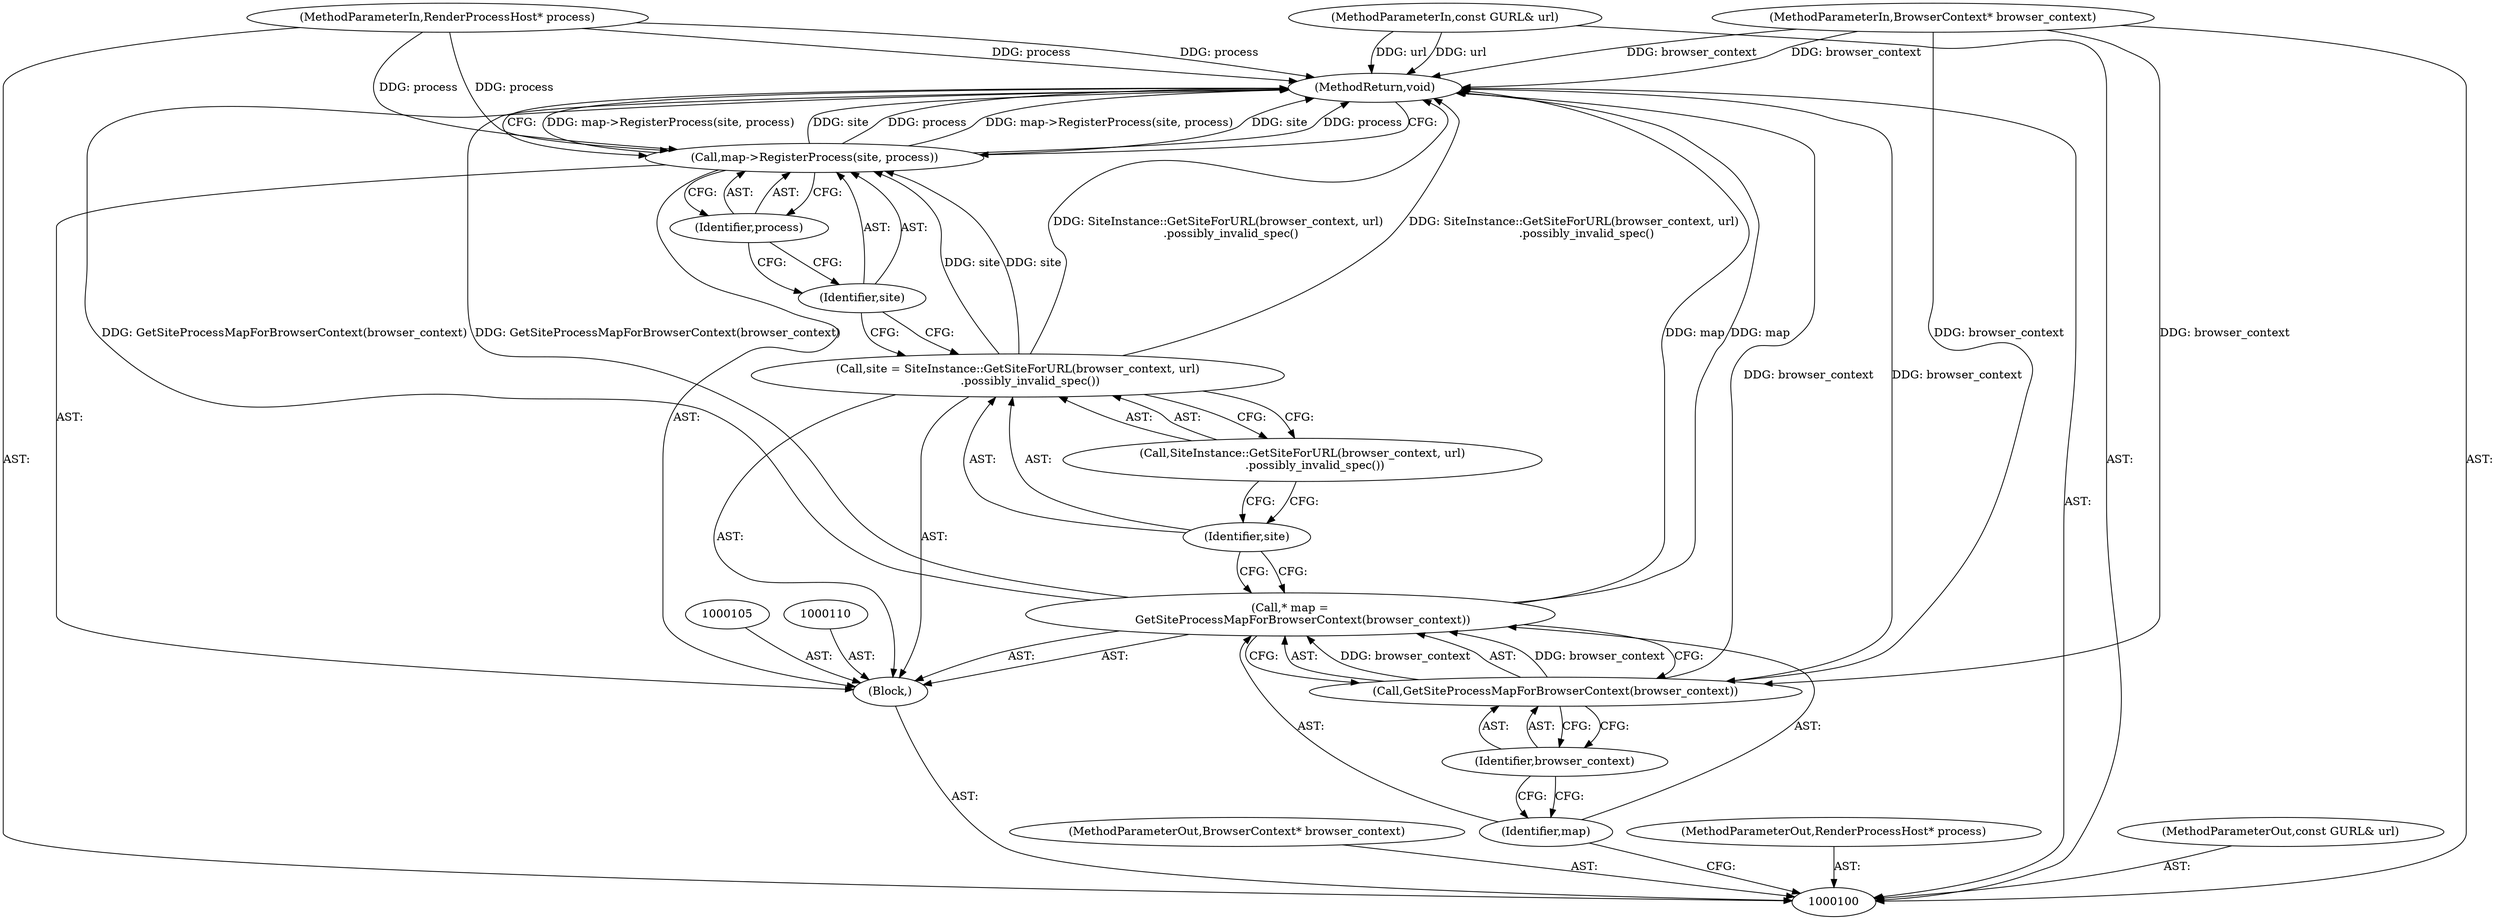 digraph "1_Chrome_c3efb8738ab59766c88855ad62c812af78490c04_0" {
"1000117" [label="(MethodReturn,void)"];
"1000114" [label="(Call,map->RegisterProcess(site, process))"];
"1000115" [label="(Identifier,site)"];
"1000116" [label="(Identifier,process)"];
"1000101" [label="(MethodParameterIn,BrowserContext* browser_context)"];
"1000142" [label="(MethodParameterOut,BrowserContext* browser_context)"];
"1000102" [label="(MethodParameterIn,RenderProcessHost* process)"];
"1000143" [label="(MethodParameterOut,RenderProcessHost* process)"];
"1000104" [label="(Block,)"];
"1000103" [label="(MethodParameterIn,const GURL& url)"];
"1000144" [label="(MethodParameterOut,const GURL& url)"];
"1000106" [label="(Call,* map =\n       GetSiteProcessMapForBrowserContext(browser_context))"];
"1000107" [label="(Identifier,map)"];
"1000109" [label="(Identifier,browser_context)"];
"1000108" [label="(Call,GetSiteProcessMapForBrowserContext(browser_context))"];
"1000111" [label="(Call,site = SiteInstance::GetSiteForURL(browser_context, url)\n       .possibly_invalid_spec())"];
"1000112" [label="(Identifier,site)"];
"1000113" [label="(Call,SiteInstance::GetSiteForURL(browser_context, url)\n       .possibly_invalid_spec())"];
"1000117" -> "1000100"  [label="AST: "];
"1000117" -> "1000114"  [label="CFG: "];
"1000106" -> "1000117"  [label="DDG: GetSiteProcessMapForBrowserContext(browser_context)"];
"1000106" -> "1000117"  [label="DDG: map"];
"1000114" -> "1000117"  [label="DDG: map->RegisterProcess(site, process)"];
"1000114" -> "1000117"  [label="DDG: site"];
"1000114" -> "1000117"  [label="DDG: process"];
"1000103" -> "1000117"  [label="DDG: url"];
"1000102" -> "1000117"  [label="DDG: process"];
"1000111" -> "1000117"  [label="DDG: SiteInstance::GetSiteForURL(browser_context, url)\n       .possibly_invalid_spec()"];
"1000101" -> "1000117"  [label="DDG: browser_context"];
"1000108" -> "1000117"  [label="DDG: browser_context"];
"1000114" -> "1000104"  [label="AST: "];
"1000114" -> "1000116"  [label="CFG: "];
"1000115" -> "1000114"  [label="AST: "];
"1000116" -> "1000114"  [label="AST: "];
"1000117" -> "1000114"  [label="CFG: "];
"1000114" -> "1000117"  [label="DDG: map->RegisterProcess(site, process)"];
"1000114" -> "1000117"  [label="DDG: site"];
"1000114" -> "1000117"  [label="DDG: process"];
"1000111" -> "1000114"  [label="DDG: site"];
"1000102" -> "1000114"  [label="DDG: process"];
"1000115" -> "1000114"  [label="AST: "];
"1000115" -> "1000111"  [label="CFG: "];
"1000116" -> "1000115"  [label="CFG: "];
"1000116" -> "1000114"  [label="AST: "];
"1000116" -> "1000115"  [label="CFG: "];
"1000114" -> "1000116"  [label="CFG: "];
"1000101" -> "1000100"  [label="AST: "];
"1000101" -> "1000117"  [label="DDG: browser_context"];
"1000101" -> "1000108"  [label="DDG: browser_context"];
"1000142" -> "1000100"  [label="AST: "];
"1000102" -> "1000100"  [label="AST: "];
"1000102" -> "1000117"  [label="DDG: process"];
"1000102" -> "1000114"  [label="DDG: process"];
"1000143" -> "1000100"  [label="AST: "];
"1000104" -> "1000100"  [label="AST: "];
"1000105" -> "1000104"  [label="AST: "];
"1000106" -> "1000104"  [label="AST: "];
"1000110" -> "1000104"  [label="AST: "];
"1000111" -> "1000104"  [label="AST: "];
"1000114" -> "1000104"  [label="AST: "];
"1000103" -> "1000100"  [label="AST: "];
"1000103" -> "1000117"  [label="DDG: url"];
"1000144" -> "1000100"  [label="AST: "];
"1000106" -> "1000104"  [label="AST: "];
"1000106" -> "1000108"  [label="CFG: "];
"1000107" -> "1000106"  [label="AST: "];
"1000108" -> "1000106"  [label="AST: "];
"1000112" -> "1000106"  [label="CFG: "];
"1000106" -> "1000117"  [label="DDG: GetSiteProcessMapForBrowserContext(browser_context)"];
"1000106" -> "1000117"  [label="DDG: map"];
"1000108" -> "1000106"  [label="DDG: browser_context"];
"1000107" -> "1000106"  [label="AST: "];
"1000107" -> "1000100"  [label="CFG: "];
"1000109" -> "1000107"  [label="CFG: "];
"1000109" -> "1000108"  [label="AST: "];
"1000109" -> "1000107"  [label="CFG: "];
"1000108" -> "1000109"  [label="CFG: "];
"1000108" -> "1000106"  [label="AST: "];
"1000108" -> "1000109"  [label="CFG: "];
"1000109" -> "1000108"  [label="AST: "];
"1000106" -> "1000108"  [label="CFG: "];
"1000108" -> "1000117"  [label="DDG: browser_context"];
"1000108" -> "1000106"  [label="DDG: browser_context"];
"1000101" -> "1000108"  [label="DDG: browser_context"];
"1000111" -> "1000104"  [label="AST: "];
"1000111" -> "1000113"  [label="CFG: "];
"1000112" -> "1000111"  [label="AST: "];
"1000113" -> "1000111"  [label="AST: "];
"1000115" -> "1000111"  [label="CFG: "];
"1000111" -> "1000117"  [label="DDG: SiteInstance::GetSiteForURL(browser_context, url)\n       .possibly_invalid_spec()"];
"1000111" -> "1000114"  [label="DDG: site"];
"1000112" -> "1000111"  [label="AST: "];
"1000112" -> "1000106"  [label="CFG: "];
"1000113" -> "1000112"  [label="CFG: "];
"1000113" -> "1000111"  [label="AST: "];
"1000113" -> "1000112"  [label="CFG: "];
"1000111" -> "1000113"  [label="CFG: "];
}
